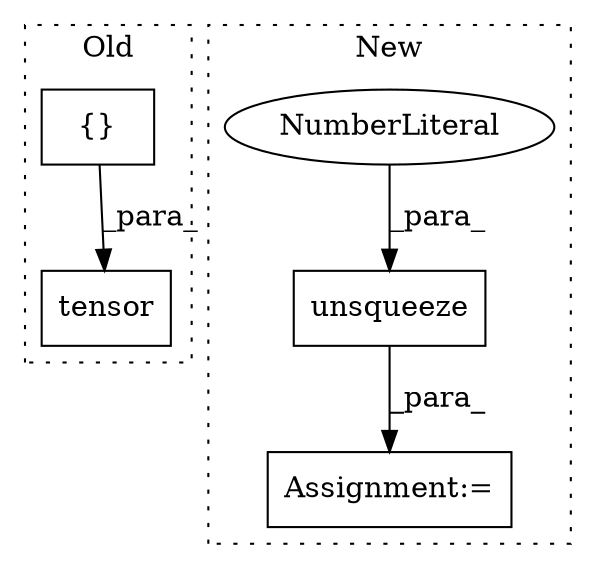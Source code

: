 digraph G {
subgraph cluster0 {
1 [label="tensor" a="32" s="770,823" l="7,1" shape="box"];
5 [label="{}" a="4" s="792,810" l="1,1" shape="box"];
label = "Old";
style="dotted";
}
subgraph cluster1 {
2 [label="unsqueeze" a="32" s="646,657" l="10,1" shape="box"];
3 [label="NumberLiteral" a="34" s="656" l="1" shape="ellipse"];
4 [label="Assignment:=" a="7" s="638" l="1" shape="box"];
label = "New";
style="dotted";
}
2 -> 4 [label="_para_"];
3 -> 2 [label="_para_"];
5 -> 1 [label="_para_"];
}